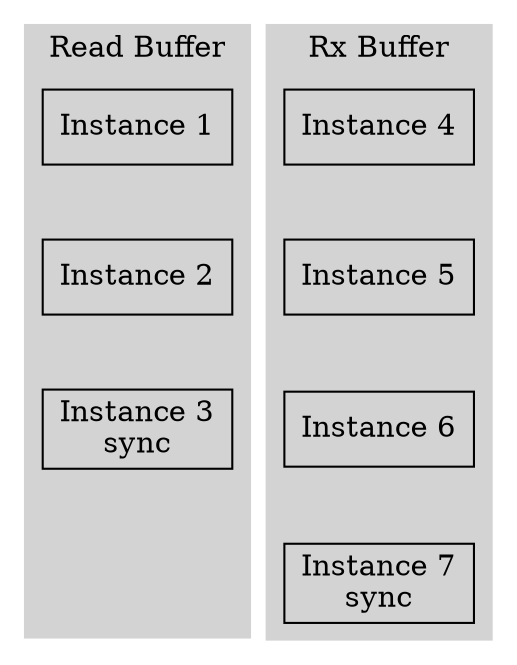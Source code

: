 /**
 *
 * Image of the DDB before switching
 *
 * @file
 * Copyright @ 2019 Audi AG. All rights reserved.
 * 
 *     This Source Code Form is subject to the terms of the Mozilla
 *     Public License, v. 2.0. If a copy of the MPL was not distributed
 *     with this file, You can obtain one at https://mozilla.org/MPL/2.0/.
 * 
 * If it is not possible or desirable to put the notice in a particular file, then
 * You may include the notice in a location (such as a LICENSE file in a
 * relevant directory) where a recipient would be likely to look for such a notice.
 * 
 * You may add additional accurate notices of copyright ownership.
 *
 */

digraph fep_data_ddb_rx3 {
    edge [style="invis"];
    node [shape=box];
    subgraph cluster0 {
        style=filled;
        color=lightgrey;
        label="Read Buffer";
        i1 [label="Instance 1"];
        i2 [label="Instance 2"];
        i3 [label="Instance 3\nsync"];
        i0 [label="Instance 0", style="invis"];
        i3 -> i0;
        i1 -> i2;
        i2 -> i3;
    }
    subgraph cluster1 {
        style=filled;
        color=lightgrey;
        label="Rx Buffer";
        i4 [label="Instance 4"];
        i5 [label="Instance 5"];
        i6 [label="Instance 6"];
        i7 [label="Instance 7\nsync"];
        i4 -> i5;
        i5 -> i6;
        i6 -> i7;
    }
}
